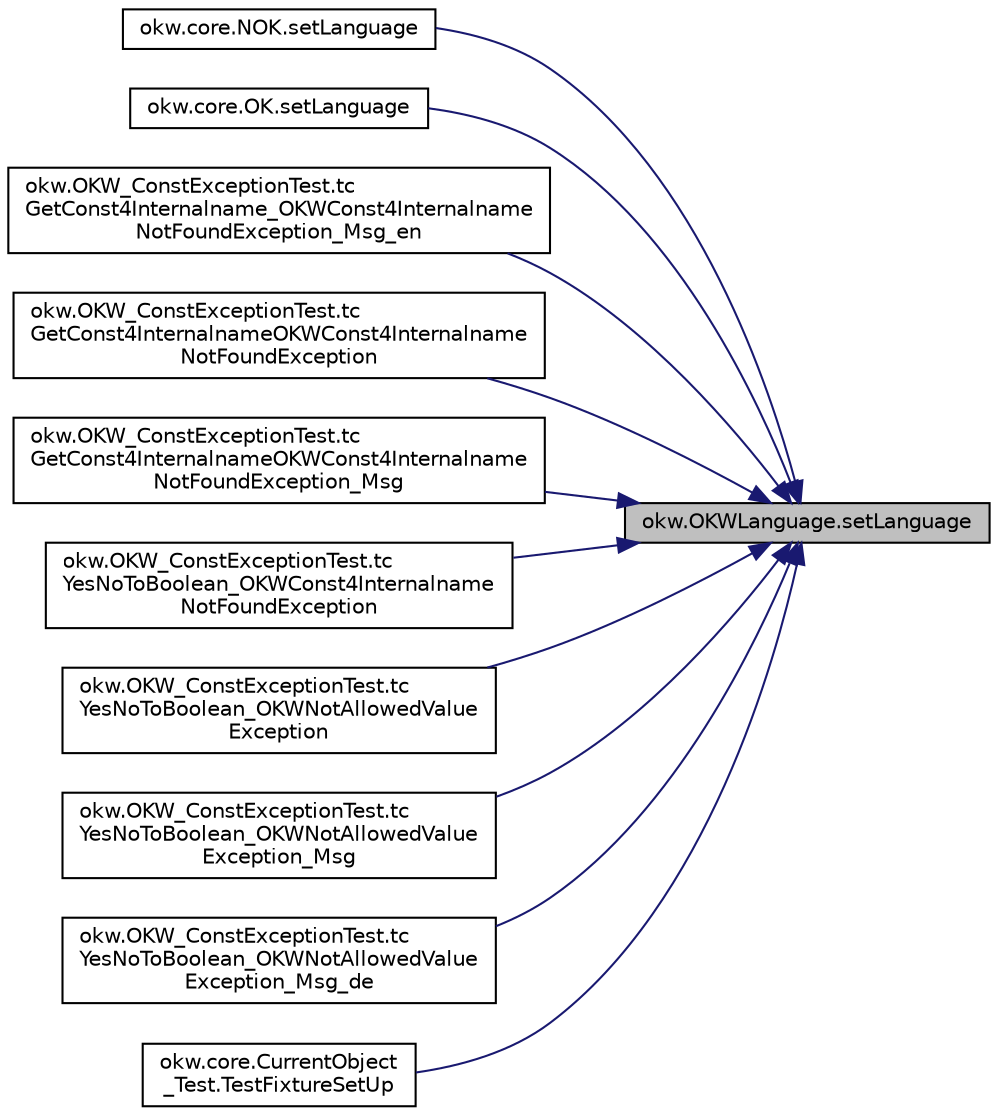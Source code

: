 digraph "okw.OKWLanguage.setLanguage"
{
 // INTERACTIVE_SVG=YES
 // LATEX_PDF_SIZE
  edge [fontname="Helvetica",fontsize="10",labelfontname="Helvetica",labelfontsize="10"];
  node [fontname="Helvetica",fontsize="10",shape=record];
  rankdir="RL";
  Node1 [label="okw.OKWLanguage.setLanguage",height=0.2,width=0.4,color="black", fillcolor="grey75", style="filled", fontcolor="black",tooltip="Wählt die sprache von OKW, default Sprache ist \"en\"."];
  Node1 -> Node2 [dir="back",color="midnightblue",fontsize="10",style="solid",fontname="Helvetica"];
  Node2 [label="okw.core.NOK.setLanguage",height=0.2,width=0.4,color="black", fillcolor="white", style="filled",URL="$classokw_1_1core_1_1_n_o_k.html#a5e8d582dc6afaeb9f93e8aad43a988c2",tooltip=" "];
  Node1 -> Node3 [dir="back",color="midnightblue",fontsize="10",style="solid",fontname="Helvetica"];
  Node3 [label="okw.core.OK.setLanguage",height=0.2,width=0.4,color="black", fillcolor="white", style="filled",URL="$classokw_1_1core_1_1_o_k.html#af17725c4ae8c2ec68359b066b7d9517a",tooltip=" "];
  Node1 -> Node4 [dir="back",color="midnightblue",fontsize="10",style="solid",fontname="Helvetica"];
  Node4 [label="okw.OKW_ConstExceptionTest.tc\lGetConst4Internalname_OKWConst4Internalname\lNotFoundException_Msg_en",height=0.2,width=0.4,color="black", fillcolor="white", style="filled",URL="$classokw_1_1_o_k_w___const_exception_test.html#ad0732d4ddcfc9a59aaa6ad18ac9a30c0",tooltip="Prüft ob der sprachabhängige Hinweis zu der Exception \"OKWConst4InternalnameNotFoundException\" ausgeg..."];
  Node1 -> Node5 [dir="back",color="midnightblue",fontsize="10",style="solid",fontname="Helvetica"];
  Node5 [label="okw.OKW_ConstExceptionTest.tc\lGetConst4InternalnameOKWConst4Internalname\lNotFoundException",height=0.2,width=0.4,color="black", fillcolor="white", style="filled",URL="$classokw_1_1_o_k_w___const_exception_test.html#aad3175a3fabb6eab6fe038ae1a0206cb",tooltip="Prüft ob die Exception \"OKWConst4InternalnameNotFoundException\" ausgelöst wird, wenn ein nicht vorhan..."];
  Node1 -> Node6 [dir="back",color="midnightblue",fontsize="10",style="solid",fontname="Helvetica"];
  Node6 [label="okw.OKW_ConstExceptionTest.tc\lGetConst4InternalnameOKWConst4Internalname\lNotFoundException_Msg",height=0.2,width=0.4,color="black", fillcolor="white", style="filled",URL="$classokw_1_1_o_k_w___const_exception_test.html#a1f7eb86b3be0a0c76b36bea49101e327",tooltip="Prüft, ob der sprachabhängige Hinweis zu der Exception \"OKWConst4InternalnameNotFoundException\" ausge..."];
  Node1 -> Node7 [dir="back",color="midnightblue",fontsize="10",style="solid",fontname="Helvetica"];
  Node7 [label="okw.OKW_ConstExceptionTest.tc\lYesNoToBoolean_OKWConst4Internalname\lNotFoundException",height=0.2,width=0.4,color="black", fillcolor="white", style="filled",URL="$classokw_1_1_o_k_w___const_exception_test.html#afbcd75dfaa09283a82adc2dbc3308c50",tooltip="Prüft ob eine die fehlende Sprache(hurtz) eine Exception auslöst."];
  Node1 -> Node8 [dir="back",color="midnightblue",fontsize="10",style="solid",fontname="Helvetica"];
  Node8 [label="okw.OKW_ConstExceptionTest.tc\lYesNoToBoolean_OKWNotAllowedValue\lException",height=0.2,width=0.4,color="black", fillcolor="white", style="filled",URL="$classokw_1_1_o_k_w___const_exception_test.html#a8c6f429c03ab82e784705ac319f27cf8",tooltip="Prüft ob ein Tippfehler eine Kernel-Exception auslöst."];
  Node1 -> Node9 [dir="back",color="midnightblue",fontsize="10",style="solid",fontname="Helvetica"];
  Node9 [label="okw.OKW_ConstExceptionTest.tc\lYesNoToBoolean_OKWNotAllowedValue\lException_Msg",height=0.2,width=0.4,color="black", fillcolor="white", style="filled",URL="$classokw_1_1_o_k_w___const_exception_test.html#afa6eff9fcb878e1f1faa6c36c839c0a2",tooltip="Prüft ob ein Tippfehler eine OKWNotAllowedValueException-Exception auslöst."];
  Node1 -> Node10 [dir="back",color="midnightblue",fontsize="10",style="solid",fontname="Helvetica"];
  Node10 [label="okw.OKW_ConstExceptionTest.tc\lYesNoToBoolean_OKWNotAllowedValue\lException_Msg_de",height=0.2,width=0.4,color="black", fillcolor="white", style="filled",URL="$classokw_1_1_o_k_w___const_exception_test.html#af2431cc677007a6982978199f3bedae9",tooltip="Prüft ob ein Tippfehler eine OKWNotAllowedValueException-Exception auslöst."];
  Node1 -> Node11 [dir="back",color="midnightblue",fontsize="10",style="solid",fontname="Helvetica"];
  Node11 [label="okw.core.CurrentObject\l_Test.TestFixtureSetUp",height=0.2,width=0.4,color="black", fillcolor="white", style="filled",URL="$classokw_1_1core_1_1_current_object___test.html#a1acf13811dcb4ea83b56a78c2b2908cb",tooltip="Ziel des TestFixturesetup: Startbedingung für alle Testfälle herstellen."];
}
